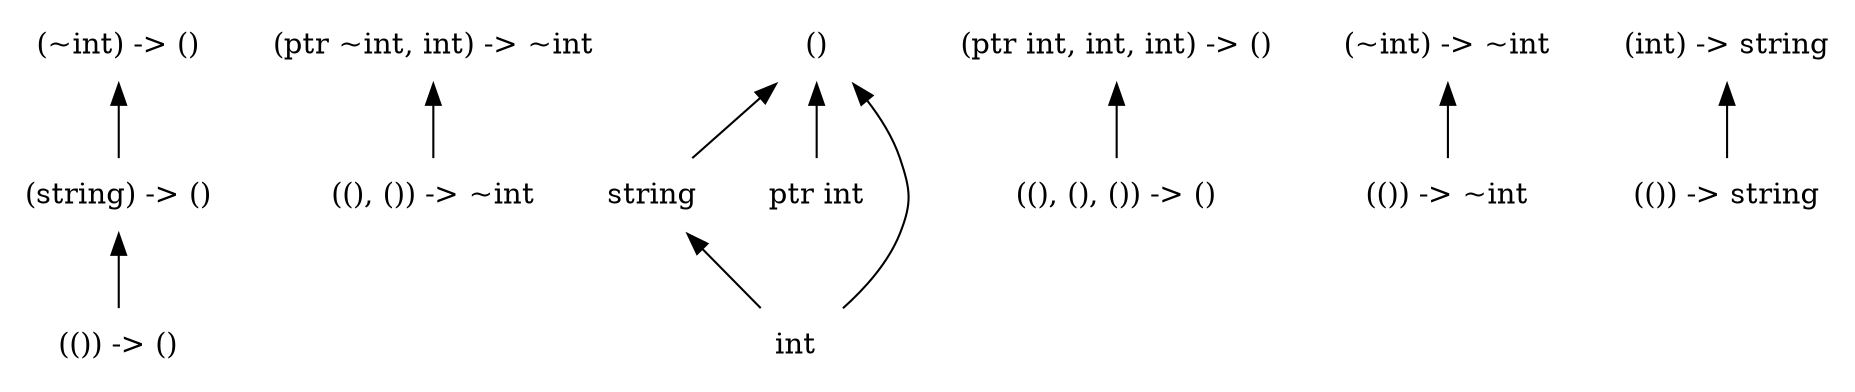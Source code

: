 digraph order {
  graph [
    size = "30,10"
    ];
  node [
    shape = none
    ];
  edge [
    dir = back
    ];
  "(string) -> ()"
  "(()) -> ()"
  "(ptr ~int, int) -> ~int"
  "string"
  "(ptr int, int, int) -> ()"
  "((), ()) -> ~int"
  "(~int) -> ~int"
  "()"
  "ptr int"
  "((), (), ()) -> ()"
  "(()) -> string"
  "(~int) -> ()"
  "(int) -> string"
  "(()) -> ~int"
  "int"
  "(string) -> ()" -> "(()) -> ()"
  "(ptr ~int, int) -> ~int" -> "((), ()) -> ~int"
  "string" -> "int"
  "(ptr int, int, int) -> ()" -> "((), (), ()) -> ()"
  "(~int) -> ~int" -> "(()) -> ~int"
  "()" -> "string"
  "()" -> "int"
  "()" -> "ptr int"
  "(~int) -> ()" -> "(string) -> ()"
  "(int) -> string" -> "(()) -> string"
}